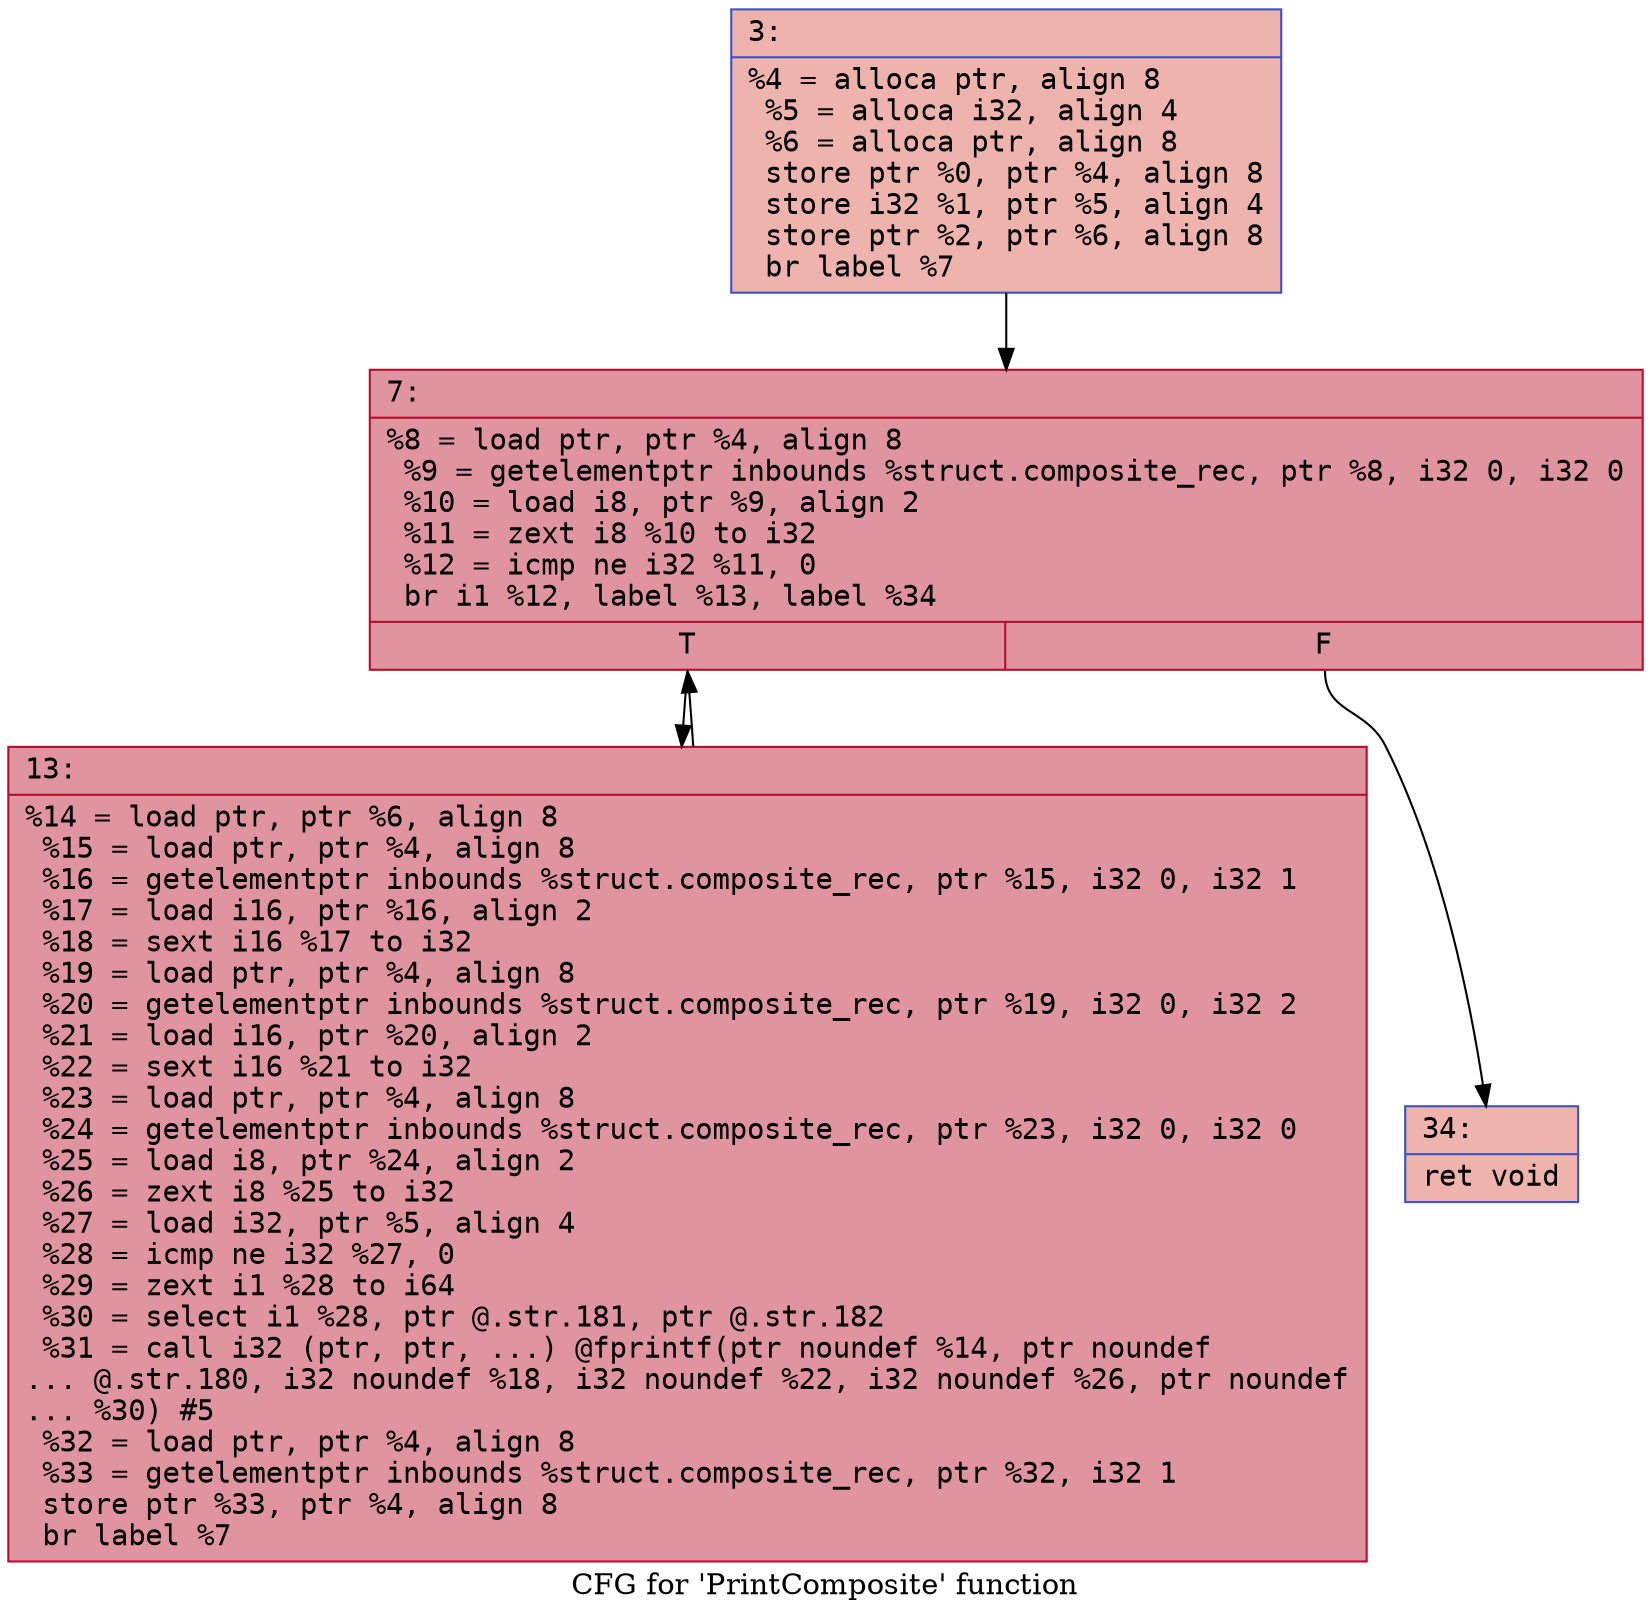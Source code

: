 digraph "CFG for 'PrintComposite' function" {
	label="CFG for 'PrintComposite' function";

	Node0x60000218b200 [shape=record,color="#3d50c3ff", style=filled, fillcolor="#d6524470" fontname="Courier",label="{3:\l|  %4 = alloca ptr, align 8\l  %5 = alloca i32, align 4\l  %6 = alloca ptr, align 8\l  store ptr %0, ptr %4, align 8\l  store i32 %1, ptr %5, align 4\l  store ptr %2, ptr %6, align 8\l  br label %7\l}"];
	Node0x60000218b200 -> Node0x60000218b520[tooltip="3 -> 7\nProbability 100.00%" ];
	Node0x60000218b520 [shape=record,color="#b70d28ff", style=filled, fillcolor="#b70d2870" fontname="Courier",label="{7:\l|  %8 = load ptr, ptr %4, align 8\l  %9 = getelementptr inbounds %struct.composite_rec, ptr %8, i32 0, i32 0\l  %10 = load i8, ptr %9, align 2\l  %11 = zext i8 %10 to i32\l  %12 = icmp ne i32 %11, 0\l  br i1 %12, label %13, label %34\l|{<s0>T|<s1>F}}"];
	Node0x60000218b520:s0 -> Node0x60000218b570[tooltip="7 -> 13\nProbability 96.88%" ];
	Node0x60000218b520:s1 -> Node0x60000218b5c0[tooltip="7 -> 34\nProbability 3.12%" ];
	Node0x60000218b570 [shape=record,color="#b70d28ff", style=filled, fillcolor="#b70d2870" fontname="Courier",label="{13:\l|  %14 = load ptr, ptr %6, align 8\l  %15 = load ptr, ptr %4, align 8\l  %16 = getelementptr inbounds %struct.composite_rec, ptr %15, i32 0, i32 1\l  %17 = load i16, ptr %16, align 2\l  %18 = sext i16 %17 to i32\l  %19 = load ptr, ptr %4, align 8\l  %20 = getelementptr inbounds %struct.composite_rec, ptr %19, i32 0, i32 2\l  %21 = load i16, ptr %20, align 2\l  %22 = sext i16 %21 to i32\l  %23 = load ptr, ptr %4, align 8\l  %24 = getelementptr inbounds %struct.composite_rec, ptr %23, i32 0, i32 0\l  %25 = load i8, ptr %24, align 2\l  %26 = zext i8 %25 to i32\l  %27 = load i32, ptr %5, align 4\l  %28 = icmp ne i32 %27, 0\l  %29 = zext i1 %28 to i64\l  %30 = select i1 %28, ptr @.str.181, ptr @.str.182\l  %31 = call i32 (ptr, ptr, ...) @fprintf(ptr noundef %14, ptr noundef\l... @.str.180, i32 noundef %18, i32 noundef %22, i32 noundef %26, ptr noundef\l... %30) #5\l  %32 = load ptr, ptr %4, align 8\l  %33 = getelementptr inbounds %struct.composite_rec, ptr %32, i32 1\l  store ptr %33, ptr %4, align 8\l  br label %7\l}"];
	Node0x60000218b570 -> Node0x60000218b520[tooltip="13 -> 7\nProbability 100.00%" ];
	Node0x60000218b5c0 [shape=record,color="#3d50c3ff", style=filled, fillcolor="#d6524470" fontname="Courier",label="{34:\l|  ret void\l}"];
}
